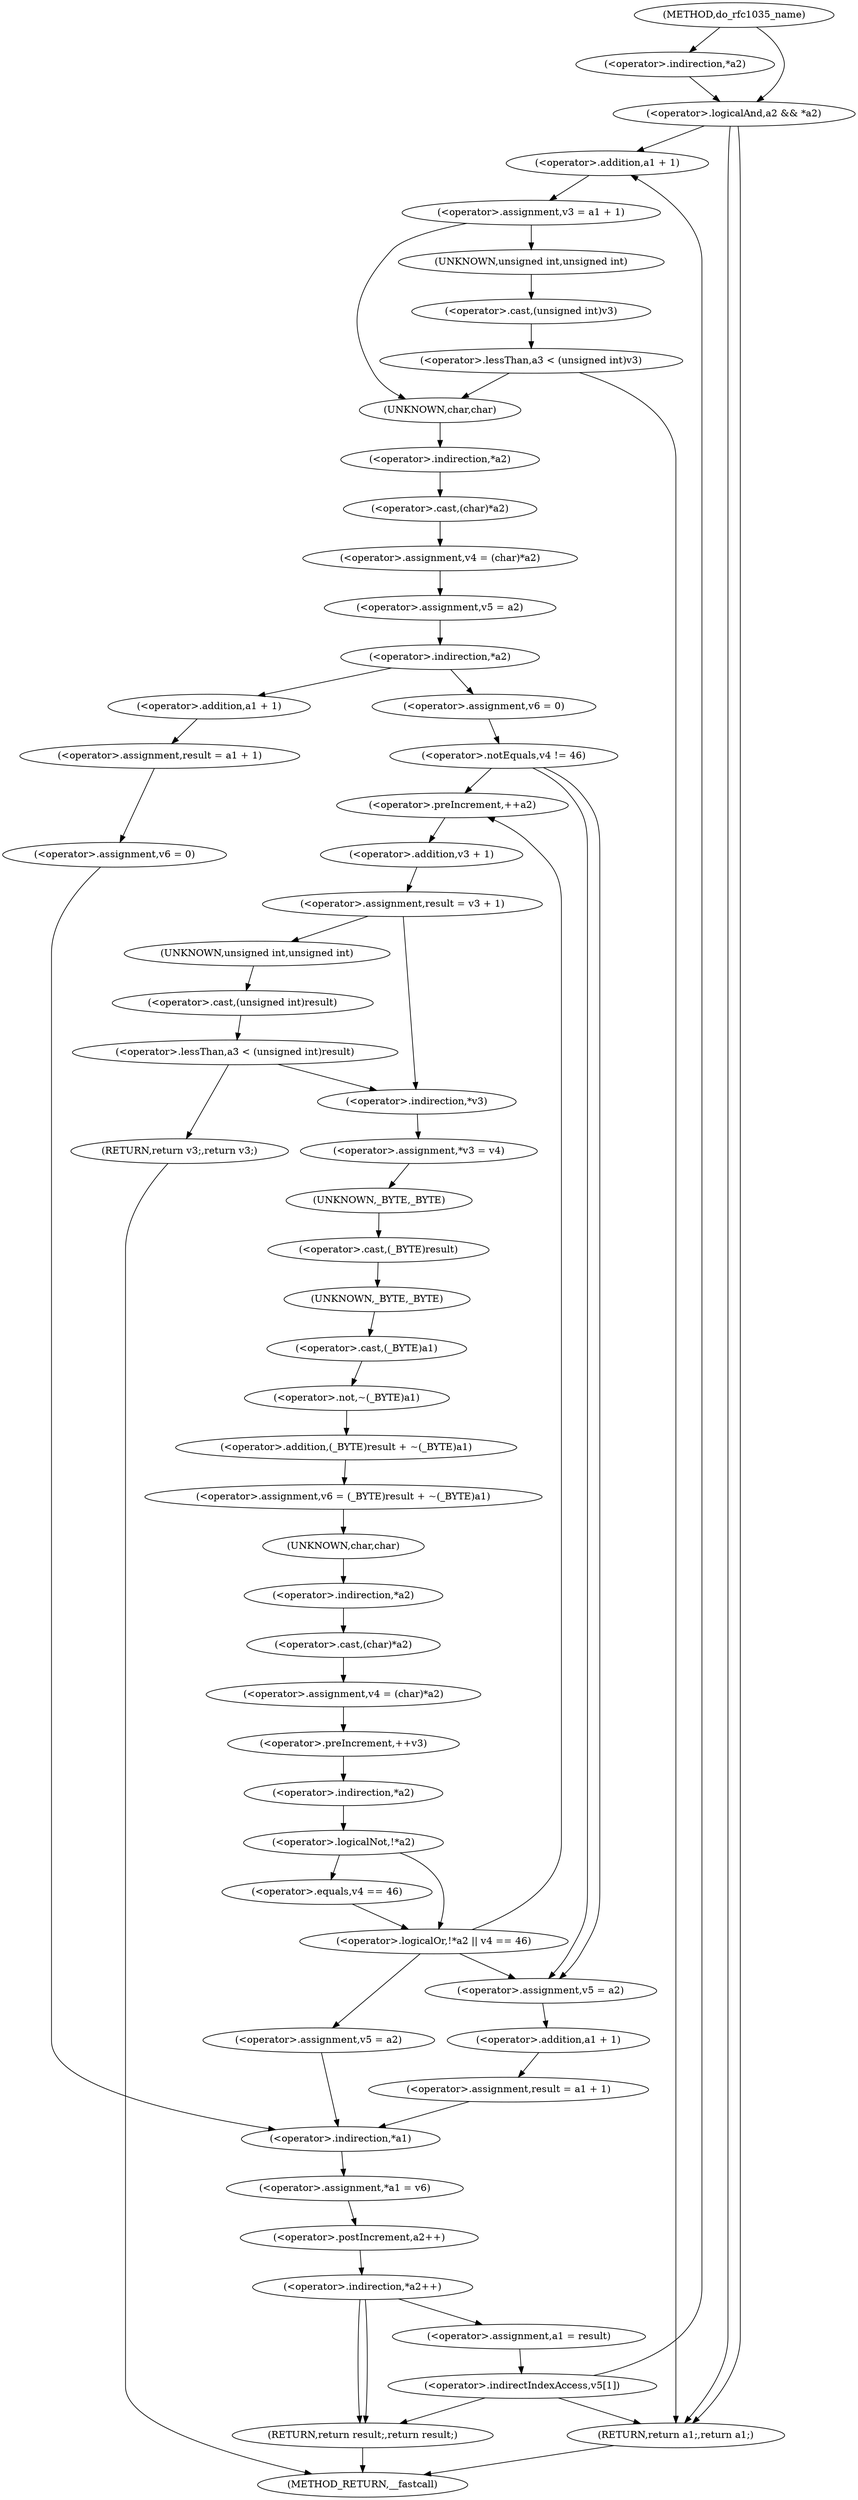 digraph do_rfc1035_name {  
"1000117" [label = "(<operator>.logicalAnd,a2 && *a2)" ]
"1000119" [label = "(<operator>.indirection,*a2)" ]
"1000125" [label = "(<operator>.assignment,v3 = a1 + 1)" ]
"1000127" [label = "(<operator>.addition,a1 + 1)" ]
"1000134" [label = "(<operator>.lessThan,a3 < (unsigned int)v3)" ]
"1000136" [label = "(<operator>.cast,(unsigned int)v3)" ]
"1000137" [label = "(UNKNOWN,unsigned int,unsigned int)" ]
"1000140" [label = "(<operator>.assignment,v4 = (char)*a2)" ]
"1000142" [label = "(<operator>.cast,(char)*a2)" ]
"1000143" [label = "(UNKNOWN,char,char)" ]
"1000144" [label = "(<operator>.indirection,*a2)" ]
"1000146" [label = "(<operator>.assignment,v5 = a2)" ]
"1000150" [label = "(<operator>.indirection,*a2)" ]
"1000153" [label = "(<operator>.assignment,v6 = 0)" ]
"1000157" [label = "(<operator>.notEquals,v4 != 46)" ]
"1000164" [label = "(<operator>.preIncrement,++a2)" ]
"1000166" [label = "(<operator>.assignment,result = v3 + 1)" ]
"1000168" [label = "(<operator>.addition,v3 + 1)" ]
"1000175" [label = "(<operator>.lessThan,a3 < (unsigned int)result)" ]
"1000177" [label = "(<operator>.cast,(unsigned int)result)" ]
"1000178" [label = "(UNKNOWN,unsigned int,unsigned int)" ]
"1000180" [label = "(RETURN,return v3;,return v3;)" ]
"1000182" [label = "(<operator>.assignment,*v3 = v4)" ]
"1000183" [label = "(<operator>.indirection,*v3)" ]
"1000186" [label = "(<operator>.assignment,v6 = (_BYTE)result + ~(_BYTE)a1)" ]
"1000188" [label = "(<operator>.addition,(_BYTE)result + ~(_BYTE)a1)" ]
"1000189" [label = "(<operator>.cast,(_BYTE)result)" ]
"1000190" [label = "(UNKNOWN,_BYTE,_BYTE)" ]
"1000192" [label = "(<operator>.not,~(_BYTE)a1)" ]
"1000193" [label = "(<operator>.cast,(_BYTE)a1)" ]
"1000194" [label = "(UNKNOWN,_BYTE,_BYTE)" ]
"1000196" [label = "(<operator>.assignment,v4 = (char)*a2)" ]
"1000198" [label = "(<operator>.cast,(char)*a2)" ]
"1000199" [label = "(UNKNOWN,char,char)" ]
"1000200" [label = "(<operator>.indirection,*a2)" ]
"1000202" [label = "(<operator>.preIncrement,++v3)" ]
"1000205" [label = "(<operator>.logicalOr,!*a2 || v4 == 46)" ]
"1000206" [label = "(<operator>.logicalNot,!*a2)" ]
"1000207" [label = "(<operator>.indirection,*a2)" ]
"1000209" [label = "(<operator>.equals,v4 == 46)" ]
"1000213" [label = "(<operator>.assignment,v5 = a2)" ]
"1000217" [label = "(<operator>.assignment,v5 = a2)" ]
"1000220" [label = "(<operator>.assignment,result = a1 + 1)" ]
"1000222" [label = "(<operator>.addition,a1 + 1)" ]
"1000227" [label = "(<operator>.assignment,result = a1 + 1)" ]
"1000229" [label = "(<operator>.addition,a1 + 1)" ]
"1000232" [label = "(<operator>.assignment,v6 = 0)" ]
"1000236" [label = "(<operator>.assignment,*a1 = v6)" ]
"1000237" [label = "(<operator>.indirection,*a1)" ]
"1000241" [label = "(<operator>.indirection,*a2++)" ]
"1000242" [label = "(<operator>.postIncrement,a2++)" ]
"1000248" [label = "(<operator>.assignment,a1 = result)" ]
"1000252" [label = "(<operator>.indirectIndexAccess,v5[1])" ]
"1000256" [label = "(RETURN,return result;,return result;)" ]
"1000258" [label = "(RETURN,return a1;,return a1;)" ]
"1000106" [label = "(METHOD,do_rfc1035_name)" ]
"1000260" [label = "(METHOD_RETURN,__fastcall)" ]
  "1000117" -> "1000127" 
  "1000117" -> "1000258" 
  "1000117" -> "1000258" 
  "1000119" -> "1000117" 
  "1000125" -> "1000137" 
  "1000125" -> "1000143" 
  "1000127" -> "1000125" 
  "1000134" -> "1000258" 
  "1000134" -> "1000143" 
  "1000136" -> "1000134" 
  "1000137" -> "1000136" 
  "1000140" -> "1000146" 
  "1000142" -> "1000140" 
  "1000143" -> "1000144" 
  "1000144" -> "1000142" 
  "1000146" -> "1000150" 
  "1000150" -> "1000153" 
  "1000150" -> "1000229" 
  "1000153" -> "1000157" 
  "1000157" -> "1000164" 
  "1000157" -> "1000217" 
  "1000157" -> "1000217" 
  "1000164" -> "1000168" 
  "1000166" -> "1000178" 
  "1000166" -> "1000183" 
  "1000168" -> "1000166" 
  "1000175" -> "1000180" 
  "1000175" -> "1000183" 
  "1000177" -> "1000175" 
  "1000178" -> "1000177" 
  "1000180" -> "1000260" 
  "1000182" -> "1000190" 
  "1000183" -> "1000182" 
  "1000186" -> "1000199" 
  "1000188" -> "1000186" 
  "1000189" -> "1000194" 
  "1000190" -> "1000189" 
  "1000192" -> "1000188" 
  "1000193" -> "1000192" 
  "1000194" -> "1000193" 
  "1000196" -> "1000202" 
  "1000198" -> "1000196" 
  "1000199" -> "1000200" 
  "1000200" -> "1000198" 
  "1000202" -> "1000207" 
  "1000205" -> "1000164" 
  "1000205" -> "1000217" 
  "1000205" -> "1000213" 
  "1000206" -> "1000205" 
  "1000206" -> "1000209" 
  "1000207" -> "1000206" 
  "1000209" -> "1000205" 
  "1000213" -> "1000237" 
  "1000217" -> "1000222" 
  "1000220" -> "1000237" 
  "1000222" -> "1000220" 
  "1000227" -> "1000232" 
  "1000229" -> "1000227" 
  "1000232" -> "1000237" 
  "1000236" -> "1000242" 
  "1000237" -> "1000236" 
  "1000241" -> "1000248" 
  "1000241" -> "1000256" 
  "1000241" -> "1000256" 
  "1000242" -> "1000241" 
  "1000248" -> "1000252" 
  "1000252" -> "1000127" 
  "1000252" -> "1000258" 
  "1000252" -> "1000256" 
  "1000256" -> "1000260" 
  "1000258" -> "1000260" 
  "1000106" -> "1000117" 
  "1000106" -> "1000119" 
}
